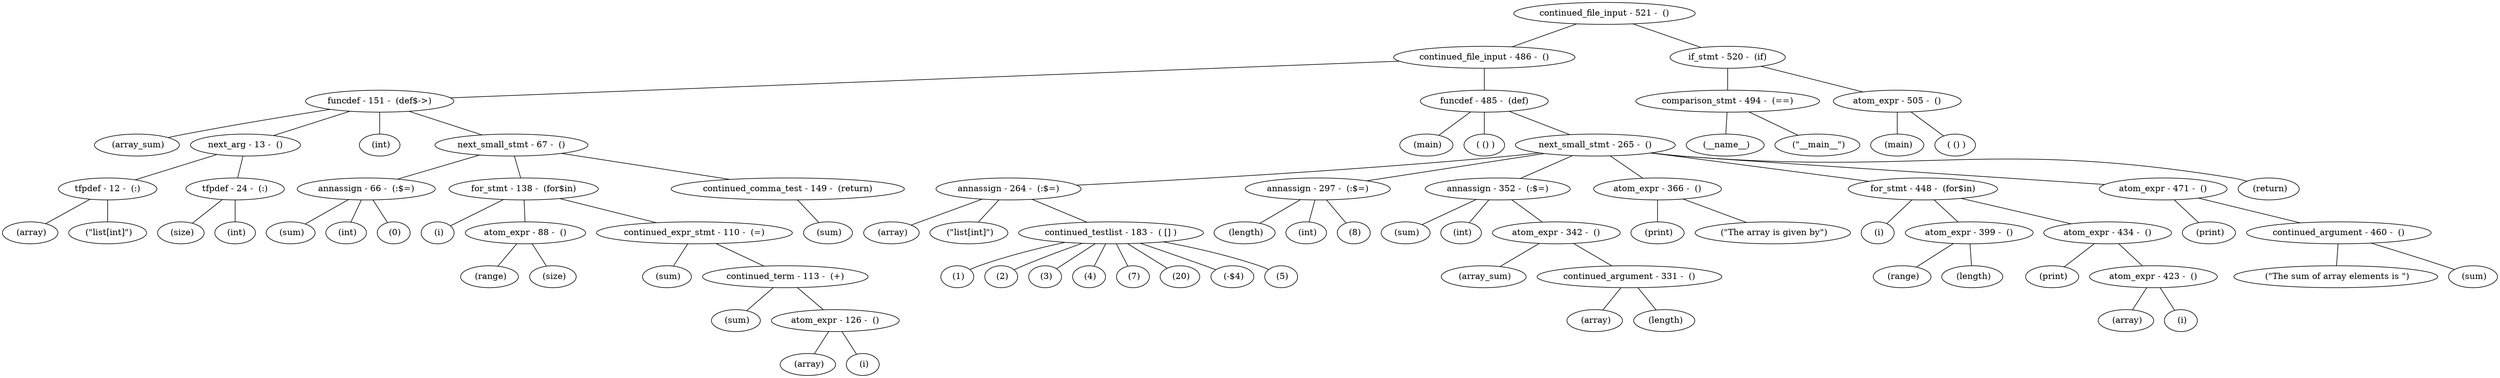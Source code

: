 Graph {
node1 [label="continued_file_input - 521 -  ()"];
node2 [label="continued_file_input - 486 -  ()"];
node3 [label="funcdef - 151 -  (def$->)"];
node4 [label=" (array_sum)"];
node5 [label="next_arg - 13 -  ()"];
node6 [label="tfpdef - 12 -  (:)"];
node7 [label=" (array)"];
node8 [label=" (&quot;list[int]&quot;)"];
node9 [label="tfpdef - 24 -  (:)"];
node10 [label=" (size)"];
node11 [label=" (int)"];
node12 [label=" (int)"];
node13 [label="next_small_stmt - 67 -  ()"];
node14 [label="annassign - 66 -  (:$=)"];
node15 [label=" (sum)"];
node16 [label=" (int)"];
node17 [label=" (0)"];
node18 [label="for_stmt - 138 -  (for$in)"];
node19 [label=" (i)"];
node20 [label="atom_expr - 88 -  ()"];
node21 [label=" (range)"];
node22 [label=" (size)"];
node23 [label="continued_expr_stmt - 110 -  (=)"];
node24 [label=" (sum)"];
node25 [label="continued_term - 113 -  (+)"];
node26 [label=" (sum)"];
node27 [label="atom_expr - 126 -  ()"];
node28 [label=" (array)"];
node29 [label=" (i)"];
node30 [label="continued_comma_test - 149 -  (return)"];
node31 [label=" (sum)"];
node32 [label="funcdef - 485 -  (def)"];
node33 [label=" (main)"];
node34 [label=" ( () )"];
node35 [label="next_small_stmt - 265 -  ()"];
node36 [label="annassign - 264 -  (:$=)"];
node37 [label=" (array)"];
node38 [label=" (&quot;list[int]&quot;)"];
node39 [label="continued_testlist - 183 -  ( [] )"];
node40 [label=" (1)"];
node41 [label=" (2)"];
node42 [label=" (3)"];
node43 [label=" (4)"];
node44 [label=" (7)"];
node45 [label=" (20)"];
node46 [label=" (-$4)"];
node47 [label=" (5)"];
node48 [label="annassign - 297 -  (:$=)"];
node49 [label=" (length)"];
node50 [label=" (int)"];
node51 [label=" (8)"];
node52 [label="annassign - 352 -  (:$=)"];
node53 [label=" (sum)"];
node54 [label=" (int)"];
node55 [label="atom_expr - 342 -  ()"];
node56 [label=" (array_sum)"];
node57 [label="continued_argument - 331 -  ()"];
node58 [label=" (array)"];
node59 [label=" (length)"];
node60 [label="atom_expr - 366 -  ()"];
node61 [label=" (print)"];
node62 [label=" (&quot;The array is given by&quot;)"];
node63 [label="for_stmt - 448 -  (for$in)"];
node64 [label=" (i)"];
node65 [label="atom_expr - 399 -  ()"];
node66 [label=" (range)"];
node67 [label=" (length)"];
node68 [label="atom_expr - 434 -  ()"];
node69 [label=" (print)"];
node70 [label="atom_expr - 423 -  ()"];
node71 [label=" (array)"];
node72 [label=" (i)"];
node73 [label="atom_expr - 471 -  ()"];
node74 [label=" (print)"];
node75 [label="continued_argument - 460 -  ()"];
node76 [label=" (&quot;The sum of array elements is &quot;)"];
node77 [label=" (sum)"];
node78 [label=" (return)"];
node79 [label="if_stmt - 520 -  (if)"];
node80 [label="comparison_stmt - 494 -  (==)"];
node81 [label=" (__name__)"];
node82 [label=" (&quot;__main__&quot;)"];
node83 [label="atom_expr - 505 -  ()"];
node84 [label=" (main)"];
node85 [label=" ( () )"];

node1 -- node2;
node2 -- node3;
node3 -- node4;
node3 -- node5;
node5 -- node6;
node6 -- node7;
node6 -- node8;
node5 -- node9;
node9 -- node10;
node9 -- node11;
node3 -- node12;
node3 -- node13;
node13 -- node14;
node14 -- node15;
node14 -- node16;
node14 -- node17;
node13 -- node18;
node18 -- node19;
node18 -- node20;
node20 -- node21;
node20 -- node22;
node18 -- node23;
node23 -- node24;
node23 -- node25;
node25 -- node26;
node25 -- node27;
node27 -- node28;
node27 -- node29;
node13 -- node30;
node30 -- node31;
node2 -- node32;
node32 -- node33;
node32 -- node34;
node32 -- node35;
node35 -- node36;
node36 -- node37;
node36 -- node38;
node36 -- node39;
node39 -- node40;
node39 -- node41;
node39 -- node42;
node39 -- node43;
node39 -- node44;
node39 -- node45;
node39 -- node46;
node39 -- node47;
node35 -- node48;
node48 -- node49;
node48 -- node50;
node48 -- node51;
node35 -- node52;
node52 -- node53;
node52 -- node54;
node52 -- node55;
node55 -- node56;
node55 -- node57;
node57 -- node58;
node57 -- node59;
node35 -- node60;
node60 -- node61;
node60 -- node62;
node35 -- node63;
node63 -- node64;
node63 -- node65;
node65 -- node66;
node65 -- node67;
node63 -- node68;
node68 -- node69;
node68 -- node70;
node70 -- node71;
node70 -- node72;
node35 -- node73;
node73 -- node74;
node73 -- node75;
node75 -- node76;
node75 -- node77;
node35 -- node78;
node1 -- node79;
node79 -- node80;
node80 -- node81;
node80 -- node82;
node79 -- node83;
node83 -- node84;
node83 -- node85;

}
